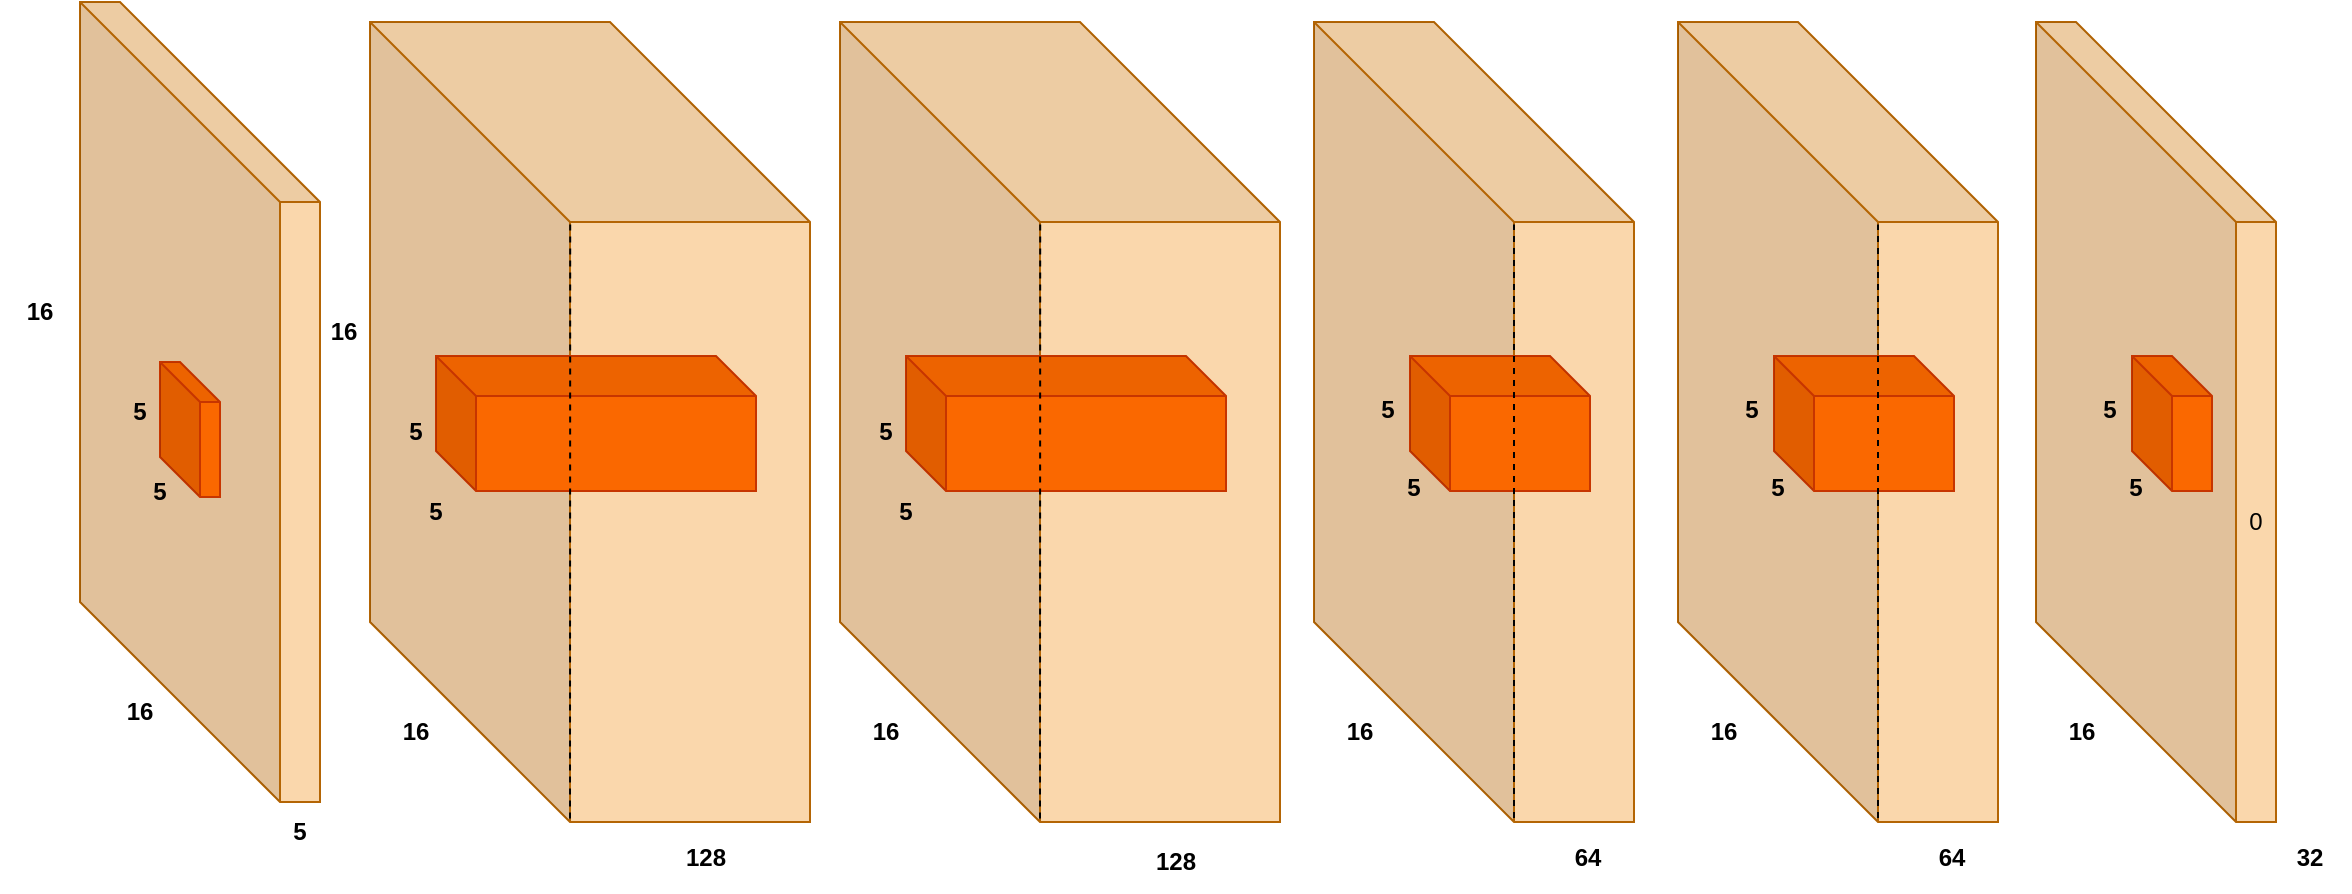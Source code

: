 <mxfile version="21.3.4" type="github">
  <diagram id="zFlVRU_5h1scILDpNqvU" name="Page-1">
    <mxGraphModel dx="1054" dy="634" grid="0" gridSize="10" guides="1" tooltips="1" connect="1" arrows="1" fold="1" page="1" pageScale="1" pageWidth="1654" pageHeight="1169" background="#FFFFFF" math="0" shadow="0">
      <root>
        <mxCell id="0" />
        <mxCell id="1" parent="0" />
        <mxCell id="B9Ugd9xLmMCQVDh8KPLv-14" value="" style="shape=cube;whiteSpace=wrap;html=1;boundedLbl=1;backgroundOutline=1;darkOpacity=0.05;darkOpacity2=0.1;size=100;perimeterSpacing=0;strokeColor=#b46504;fillColor=#fad7ac;" vertex="1" parent="1">
          <mxGeometry x="440" y="270" width="220" height="400" as="geometry" />
        </mxCell>
        <mxCell id="B9Ugd9xLmMCQVDh8KPLv-15" value="128" style="text;html=1;strokeColor=none;fillColor=none;align=center;verticalAlign=middle;whiteSpace=wrap;rounded=0;fontStyle=1" vertex="1" parent="1">
          <mxGeometry x="588" y="675" width="40" height="30" as="geometry" />
        </mxCell>
        <mxCell id="B9Ugd9xLmMCQVDh8KPLv-16" value="&lt;div&gt;16&lt;/div&gt;" style="text;html=1;strokeColor=none;fillColor=none;align=center;verticalAlign=middle;whiteSpace=wrap;rounded=0;fontStyle=1" vertex="1" parent="1">
          <mxGeometry x="443" y="610" width="40" height="30" as="geometry" />
        </mxCell>
        <mxCell id="B9Ugd9xLmMCQVDh8KPLv-17" value="5" style="text;html=1;strokeColor=none;fillColor=none;align=center;verticalAlign=middle;whiteSpace=wrap;rounded=0;fontStyle=1" vertex="1" parent="1">
          <mxGeometry x="453" y="500" width="40" height="30" as="geometry" />
        </mxCell>
        <mxCell id="B9Ugd9xLmMCQVDh8KPLv-18" value="5" style="text;html=1;strokeColor=none;fillColor=none;align=center;verticalAlign=middle;whiteSpace=wrap;rounded=0;fontStyle=1" vertex="1" parent="1">
          <mxGeometry x="443" y="460" width="40" height="30" as="geometry" />
        </mxCell>
        <mxCell id="B9Ugd9xLmMCQVDh8KPLv-19" value="" style="shape=cube;whiteSpace=wrap;html=1;boundedLbl=1;backgroundOutline=1;darkOpacity=0.05;darkOpacity2=0.1;strokeColor=#C73500;fillColor=#fa6800;fontColor=#000000;" vertex="1" parent="1">
          <mxGeometry x="473" y="437" width="160" height="67.5" as="geometry" />
        </mxCell>
        <mxCell id="B9Ugd9xLmMCQVDh8KPLv-20" value="" style="endArrow=none;dashed=1;html=1;rounded=0;entryX=0;entryY=0;entryDx=100;entryDy=400;entryPerimeter=0;exitX=0.455;exitY=0.253;exitDx=0;exitDy=0;exitPerimeter=0;" edge="1" parent="1" source="B9Ugd9xLmMCQVDh8KPLv-14" target="B9Ugd9xLmMCQVDh8KPLv-14">
          <mxGeometry width="50" height="50" relative="1" as="geometry">
            <mxPoint x="764" y="471" as="sourcePoint" />
            <mxPoint x="749" y="386" as="targetPoint" />
          </mxGeometry>
        </mxCell>
        <mxCell id="fAfMOuDEGAaXCi6AJNAk-10" value="" style="shape=cube;whiteSpace=wrap;html=1;boundedLbl=1;backgroundOutline=1;darkOpacity=0.05;darkOpacity2=0.1;size=100;perimeterSpacing=0;strokeColor=#b46504;fillColor=#fad7ac;" parent="1" vertex="1">
          <mxGeometry x="60" y="260" width="120" height="400" as="geometry" />
        </mxCell>
        <mxCell id="fAfMOuDEGAaXCi6AJNAk-14" value="5" style="text;html=1;strokeColor=none;fillColor=none;align=center;verticalAlign=middle;whiteSpace=wrap;rounded=0;fontStyle=1" parent="1" vertex="1">
          <mxGeometry x="150" y="660" width="40" height="30" as="geometry" />
        </mxCell>
        <mxCell id="fAfMOuDEGAaXCi6AJNAk-15" value="&lt;div&gt;16&lt;/div&gt;" style="text;html=1;strokeColor=none;fillColor=none;align=center;verticalAlign=middle;whiteSpace=wrap;rounded=0;fontStyle=1" parent="1" vertex="1">
          <mxGeometry x="70" y="600" width="40" height="30" as="geometry" />
        </mxCell>
        <mxCell id="fAfMOuDEGAaXCi6AJNAk-16" value="&lt;div&gt;16&lt;/div&gt;" style="text;html=1;strokeColor=none;fillColor=none;align=center;verticalAlign=middle;whiteSpace=wrap;rounded=0;fontStyle=1" parent="1" vertex="1">
          <mxGeometry x="20" y="400" width="40" height="30" as="geometry" />
        </mxCell>
        <mxCell id="fAfMOuDEGAaXCi6AJNAk-18" value="5" style="text;html=1;strokeColor=none;fillColor=none;align=center;verticalAlign=middle;whiteSpace=wrap;rounded=0;fontStyle=1" parent="1" vertex="1">
          <mxGeometry x="80" y="490" width="40" height="30" as="geometry" />
        </mxCell>
        <mxCell id="fAfMOuDEGAaXCi6AJNAk-19" value="5" style="text;html=1;strokeColor=none;fillColor=none;align=center;verticalAlign=middle;whiteSpace=wrap;rounded=0;fontStyle=1" parent="1" vertex="1">
          <mxGeometry x="70" y="450" width="40" height="30" as="geometry" />
        </mxCell>
        <mxCell id="fAfMOuDEGAaXCi6AJNAk-31" value="" style="shape=cube;whiteSpace=wrap;html=1;boundedLbl=1;backgroundOutline=1;darkOpacity=0.05;darkOpacity2=0.1;strokeColor=#C73500;fillColor=#fa6800;fontColor=#000000;" parent="1" vertex="1">
          <mxGeometry x="100" y="440" width="30" height="67.5" as="geometry" />
        </mxCell>
        <mxCell id="B9Ugd9xLmMCQVDh8KPLv-2" value="" style="shape=cube;whiteSpace=wrap;html=1;boundedLbl=1;backgroundOutline=1;darkOpacity=0.05;darkOpacity2=0.1;size=100;perimeterSpacing=0;strokeColor=#b46504;fillColor=#fad7ac;" vertex="1" parent="1">
          <mxGeometry x="205" y="270" width="220" height="400" as="geometry" />
        </mxCell>
        <mxCell id="B9Ugd9xLmMCQVDh8KPLv-3" value="128" style="text;html=1;strokeColor=none;fillColor=none;align=center;verticalAlign=middle;whiteSpace=wrap;rounded=0;fontStyle=1" vertex="1" parent="1">
          <mxGeometry x="353" y="673" width="40" height="30" as="geometry" />
        </mxCell>
        <mxCell id="B9Ugd9xLmMCQVDh8KPLv-4" value="&lt;div&gt;16&lt;/div&gt;" style="text;html=1;strokeColor=none;fillColor=none;align=center;verticalAlign=middle;whiteSpace=wrap;rounded=0;fontStyle=1" vertex="1" parent="1">
          <mxGeometry x="208" y="610" width="40" height="30" as="geometry" />
        </mxCell>
        <mxCell id="B9Ugd9xLmMCQVDh8KPLv-5" value="&lt;div&gt;16&lt;/div&gt;" style="text;html=1;strokeColor=none;fillColor=none;align=center;verticalAlign=middle;whiteSpace=wrap;rounded=0;fontStyle=1" vertex="1" parent="1">
          <mxGeometry x="172" y="410" width="40" height="30" as="geometry" />
        </mxCell>
        <mxCell id="B9Ugd9xLmMCQVDh8KPLv-6" value="5" style="text;html=1;strokeColor=none;fillColor=none;align=center;verticalAlign=middle;whiteSpace=wrap;rounded=0;fontStyle=1" vertex="1" parent="1">
          <mxGeometry x="218" y="500" width="40" height="30" as="geometry" />
        </mxCell>
        <mxCell id="B9Ugd9xLmMCQVDh8KPLv-7" value="5" style="text;html=1;strokeColor=none;fillColor=none;align=center;verticalAlign=middle;whiteSpace=wrap;rounded=0;fontStyle=1" vertex="1" parent="1">
          <mxGeometry x="208" y="460" width="40" height="30" as="geometry" />
        </mxCell>
        <mxCell id="B9Ugd9xLmMCQVDh8KPLv-8" value="" style="shape=cube;whiteSpace=wrap;html=1;boundedLbl=1;backgroundOutline=1;darkOpacity=0.05;darkOpacity2=0.1;strokeColor=#C73500;fillColor=#fa6800;fontColor=#000000;" vertex="1" parent="1">
          <mxGeometry x="238" y="437" width="160" height="67.5" as="geometry" />
        </mxCell>
        <mxCell id="B9Ugd9xLmMCQVDh8KPLv-13" value="" style="endArrow=none;dashed=1;html=1;rounded=0;entryX=0;entryY=0;entryDx=100;entryDy=400;entryPerimeter=0;exitX=0.455;exitY=0.253;exitDx=0;exitDy=0;exitPerimeter=0;" edge="1" parent="1" source="B9Ugd9xLmMCQVDh8KPLv-2" target="B9Ugd9xLmMCQVDh8KPLv-2">
          <mxGeometry width="50" height="50" relative="1" as="geometry">
            <mxPoint x="529" y="471" as="sourcePoint" />
            <mxPoint x="514" y="386" as="targetPoint" />
          </mxGeometry>
        </mxCell>
        <mxCell id="B9Ugd9xLmMCQVDh8KPLv-21" value="" style="shape=cube;whiteSpace=wrap;html=1;boundedLbl=1;backgroundOutline=1;darkOpacity=0.05;darkOpacity2=0.1;size=100;perimeterSpacing=0;strokeColor=#b46504;fillColor=#fad7ac;" vertex="1" parent="1">
          <mxGeometry x="677" y="270" width="160" height="400" as="geometry" />
        </mxCell>
        <mxCell id="B9Ugd9xLmMCQVDh8KPLv-22" value="&lt;div&gt;64&lt;/div&gt;" style="text;html=1;strokeColor=none;fillColor=none;align=center;verticalAlign=middle;whiteSpace=wrap;rounded=0;fontStyle=1" vertex="1" parent="1">
          <mxGeometry x="794" y="673" width="40" height="29" as="geometry" />
        </mxCell>
        <mxCell id="B9Ugd9xLmMCQVDh8KPLv-23" value="&lt;div&gt;16&lt;/div&gt;" style="text;html=1;strokeColor=none;fillColor=none;align=center;verticalAlign=middle;whiteSpace=wrap;rounded=0;fontStyle=1" vertex="1" parent="1">
          <mxGeometry x="680" y="610" width="40" height="30" as="geometry" />
        </mxCell>
        <mxCell id="B9Ugd9xLmMCQVDh8KPLv-24" value="5" style="text;html=1;strokeColor=none;fillColor=none;align=center;verticalAlign=middle;whiteSpace=wrap;rounded=0;fontStyle=1" vertex="1" parent="1">
          <mxGeometry x="707" y="488" width="40" height="30" as="geometry" />
        </mxCell>
        <mxCell id="B9Ugd9xLmMCQVDh8KPLv-25" value="5" style="text;html=1;strokeColor=none;fillColor=none;align=center;verticalAlign=middle;whiteSpace=wrap;rounded=0;fontStyle=1" vertex="1" parent="1">
          <mxGeometry x="694" y="449" width="40" height="30" as="geometry" />
        </mxCell>
        <mxCell id="B9Ugd9xLmMCQVDh8KPLv-26" value="" style="shape=cube;whiteSpace=wrap;html=1;boundedLbl=1;backgroundOutline=1;darkOpacity=0.05;darkOpacity2=0.1;strokeColor=#C73500;fillColor=#fa6800;fontColor=#000000;" vertex="1" parent="1">
          <mxGeometry x="725" y="437" width="90" height="67.5" as="geometry" />
        </mxCell>
        <mxCell id="B9Ugd9xLmMCQVDh8KPLv-28" value="" style="endArrow=none;dashed=1;html=1;rounded=0;entryX=0.625;entryY=0.253;entryDx=0;entryDy=0;entryPerimeter=0;" edge="1" parent="1" target="B9Ugd9xLmMCQVDh8KPLv-21">
          <mxGeometry width="50" height="50" relative="1" as="geometry">
            <mxPoint x="777" y="668" as="sourcePoint" />
            <mxPoint x="827" y="618" as="targetPoint" />
          </mxGeometry>
        </mxCell>
        <mxCell id="B9Ugd9xLmMCQVDh8KPLv-29" value="" style="shape=cube;whiteSpace=wrap;html=1;boundedLbl=1;backgroundOutline=1;darkOpacity=0.05;darkOpacity2=0.1;size=100;perimeterSpacing=0;strokeColor=#b46504;fillColor=#fad7ac;" vertex="1" parent="1">
          <mxGeometry x="859" y="270" width="160" height="400" as="geometry" />
        </mxCell>
        <mxCell id="B9Ugd9xLmMCQVDh8KPLv-30" value="&lt;div&gt;64&lt;/div&gt;" style="text;html=1;strokeColor=none;fillColor=none;align=center;verticalAlign=middle;whiteSpace=wrap;rounded=0;fontStyle=1" vertex="1" parent="1">
          <mxGeometry x="976" y="673" width="40" height="29" as="geometry" />
        </mxCell>
        <mxCell id="B9Ugd9xLmMCQVDh8KPLv-31" value="&lt;div&gt;16&lt;/div&gt;" style="text;html=1;strokeColor=none;fillColor=none;align=center;verticalAlign=middle;whiteSpace=wrap;rounded=0;fontStyle=1" vertex="1" parent="1">
          <mxGeometry x="862" y="610" width="40" height="30" as="geometry" />
        </mxCell>
        <mxCell id="B9Ugd9xLmMCQVDh8KPLv-32" value="5" style="text;html=1;strokeColor=none;fillColor=none;align=center;verticalAlign=middle;whiteSpace=wrap;rounded=0;fontStyle=1" vertex="1" parent="1">
          <mxGeometry x="889" y="488" width="40" height="30" as="geometry" />
        </mxCell>
        <mxCell id="B9Ugd9xLmMCQVDh8KPLv-33" value="5" style="text;html=1;strokeColor=none;fillColor=none;align=center;verticalAlign=middle;whiteSpace=wrap;rounded=0;fontStyle=1" vertex="1" parent="1">
          <mxGeometry x="876" y="449" width="40" height="30" as="geometry" />
        </mxCell>
        <mxCell id="B9Ugd9xLmMCQVDh8KPLv-34" value="" style="shape=cube;whiteSpace=wrap;html=1;boundedLbl=1;backgroundOutline=1;darkOpacity=0.05;darkOpacity2=0.1;strokeColor=#C73500;fillColor=#fa6800;fontColor=#000000;" vertex="1" parent="1">
          <mxGeometry x="907" y="437" width="90" height="67.5" as="geometry" />
        </mxCell>
        <mxCell id="B9Ugd9xLmMCQVDh8KPLv-35" value="" style="endArrow=none;dashed=1;html=1;rounded=0;entryX=0.625;entryY=0.253;entryDx=0;entryDy=0;entryPerimeter=0;" edge="1" parent="1" target="B9Ugd9xLmMCQVDh8KPLv-29">
          <mxGeometry width="50" height="50" relative="1" as="geometry">
            <mxPoint x="959" y="668" as="sourcePoint" />
            <mxPoint x="1009" y="618" as="targetPoint" />
          </mxGeometry>
        </mxCell>
        <mxCell id="B9Ugd9xLmMCQVDh8KPLv-36" value="0" style="shape=cube;whiteSpace=wrap;html=1;boundedLbl=1;backgroundOutline=1;darkOpacity=0.05;darkOpacity2=0.1;size=100;perimeterSpacing=0;strokeColor=#b46504;fillColor=#fad7ac;" vertex="1" parent="1">
          <mxGeometry x="1038" y="270" width="120" height="400" as="geometry" />
        </mxCell>
        <mxCell id="B9Ugd9xLmMCQVDh8KPLv-37" value="32" style="text;html=1;strokeColor=none;fillColor=none;align=center;verticalAlign=middle;whiteSpace=wrap;rounded=0;fontStyle=1" vertex="1" parent="1">
          <mxGeometry x="1155" y="673" width="40" height="29" as="geometry" />
        </mxCell>
        <mxCell id="B9Ugd9xLmMCQVDh8KPLv-38" value="&lt;div&gt;16&lt;/div&gt;" style="text;html=1;strokeColor=none;fillColor=none;align=center;verticalAlign=middle;whiteSpace=wrap;rounded=0;fontStyle=1" vertex="1" parent="1">
          <mxGeometry x="1041" y="610" width="40" height="30" as="geometry" />
        </mxCell>
        <mxCell id="B9Ugd9xLmMCQVDh8KPLv-39" value="5" style="text;html=1;strokeColor=none;fillColor=none;align=center;verticalAlign=middle;whiteSpace=wrap;rounded=0;fontStyle=1" vertex="1" parent="1">
          <mxGeometry x="1068" y="488" width="40" height="30" as="geometry" />
        </mxCell>
        <mxCell id="B9Ugd9xLmMCQVDh8KPLv-40" value="5" style="text;html=1;strokeColor=none;fillColor=none;align=center;verticalAlign=middle;whiteSpace=wrap;rounded=0;fontStyle=1" vertex="1" parent="1">
          <mxGeometry x="1055" y="449" width="40" height="30" as="geometry" />
        </mxCell>
        <mxCell id="B9Ugd9xLmMCQVDh8KPLv-41" value="" style="shape=cube;whiteSpace=wrap;html=1;boundedLbl=1;backgroundOutline=1;darkOpacity=0.05;darkOpacity2=0.1;strokeColor=#C73500;fillColor=#fa6800;fontColor=#000000;" vertex="1" parent="1">
          <mxGeometry x="1086" y="437" width="40" height="67.5" as="geometry" />
        </mxCell>
      </root>
    </mxGraphModel>
  </diagram>
</mxfile>
